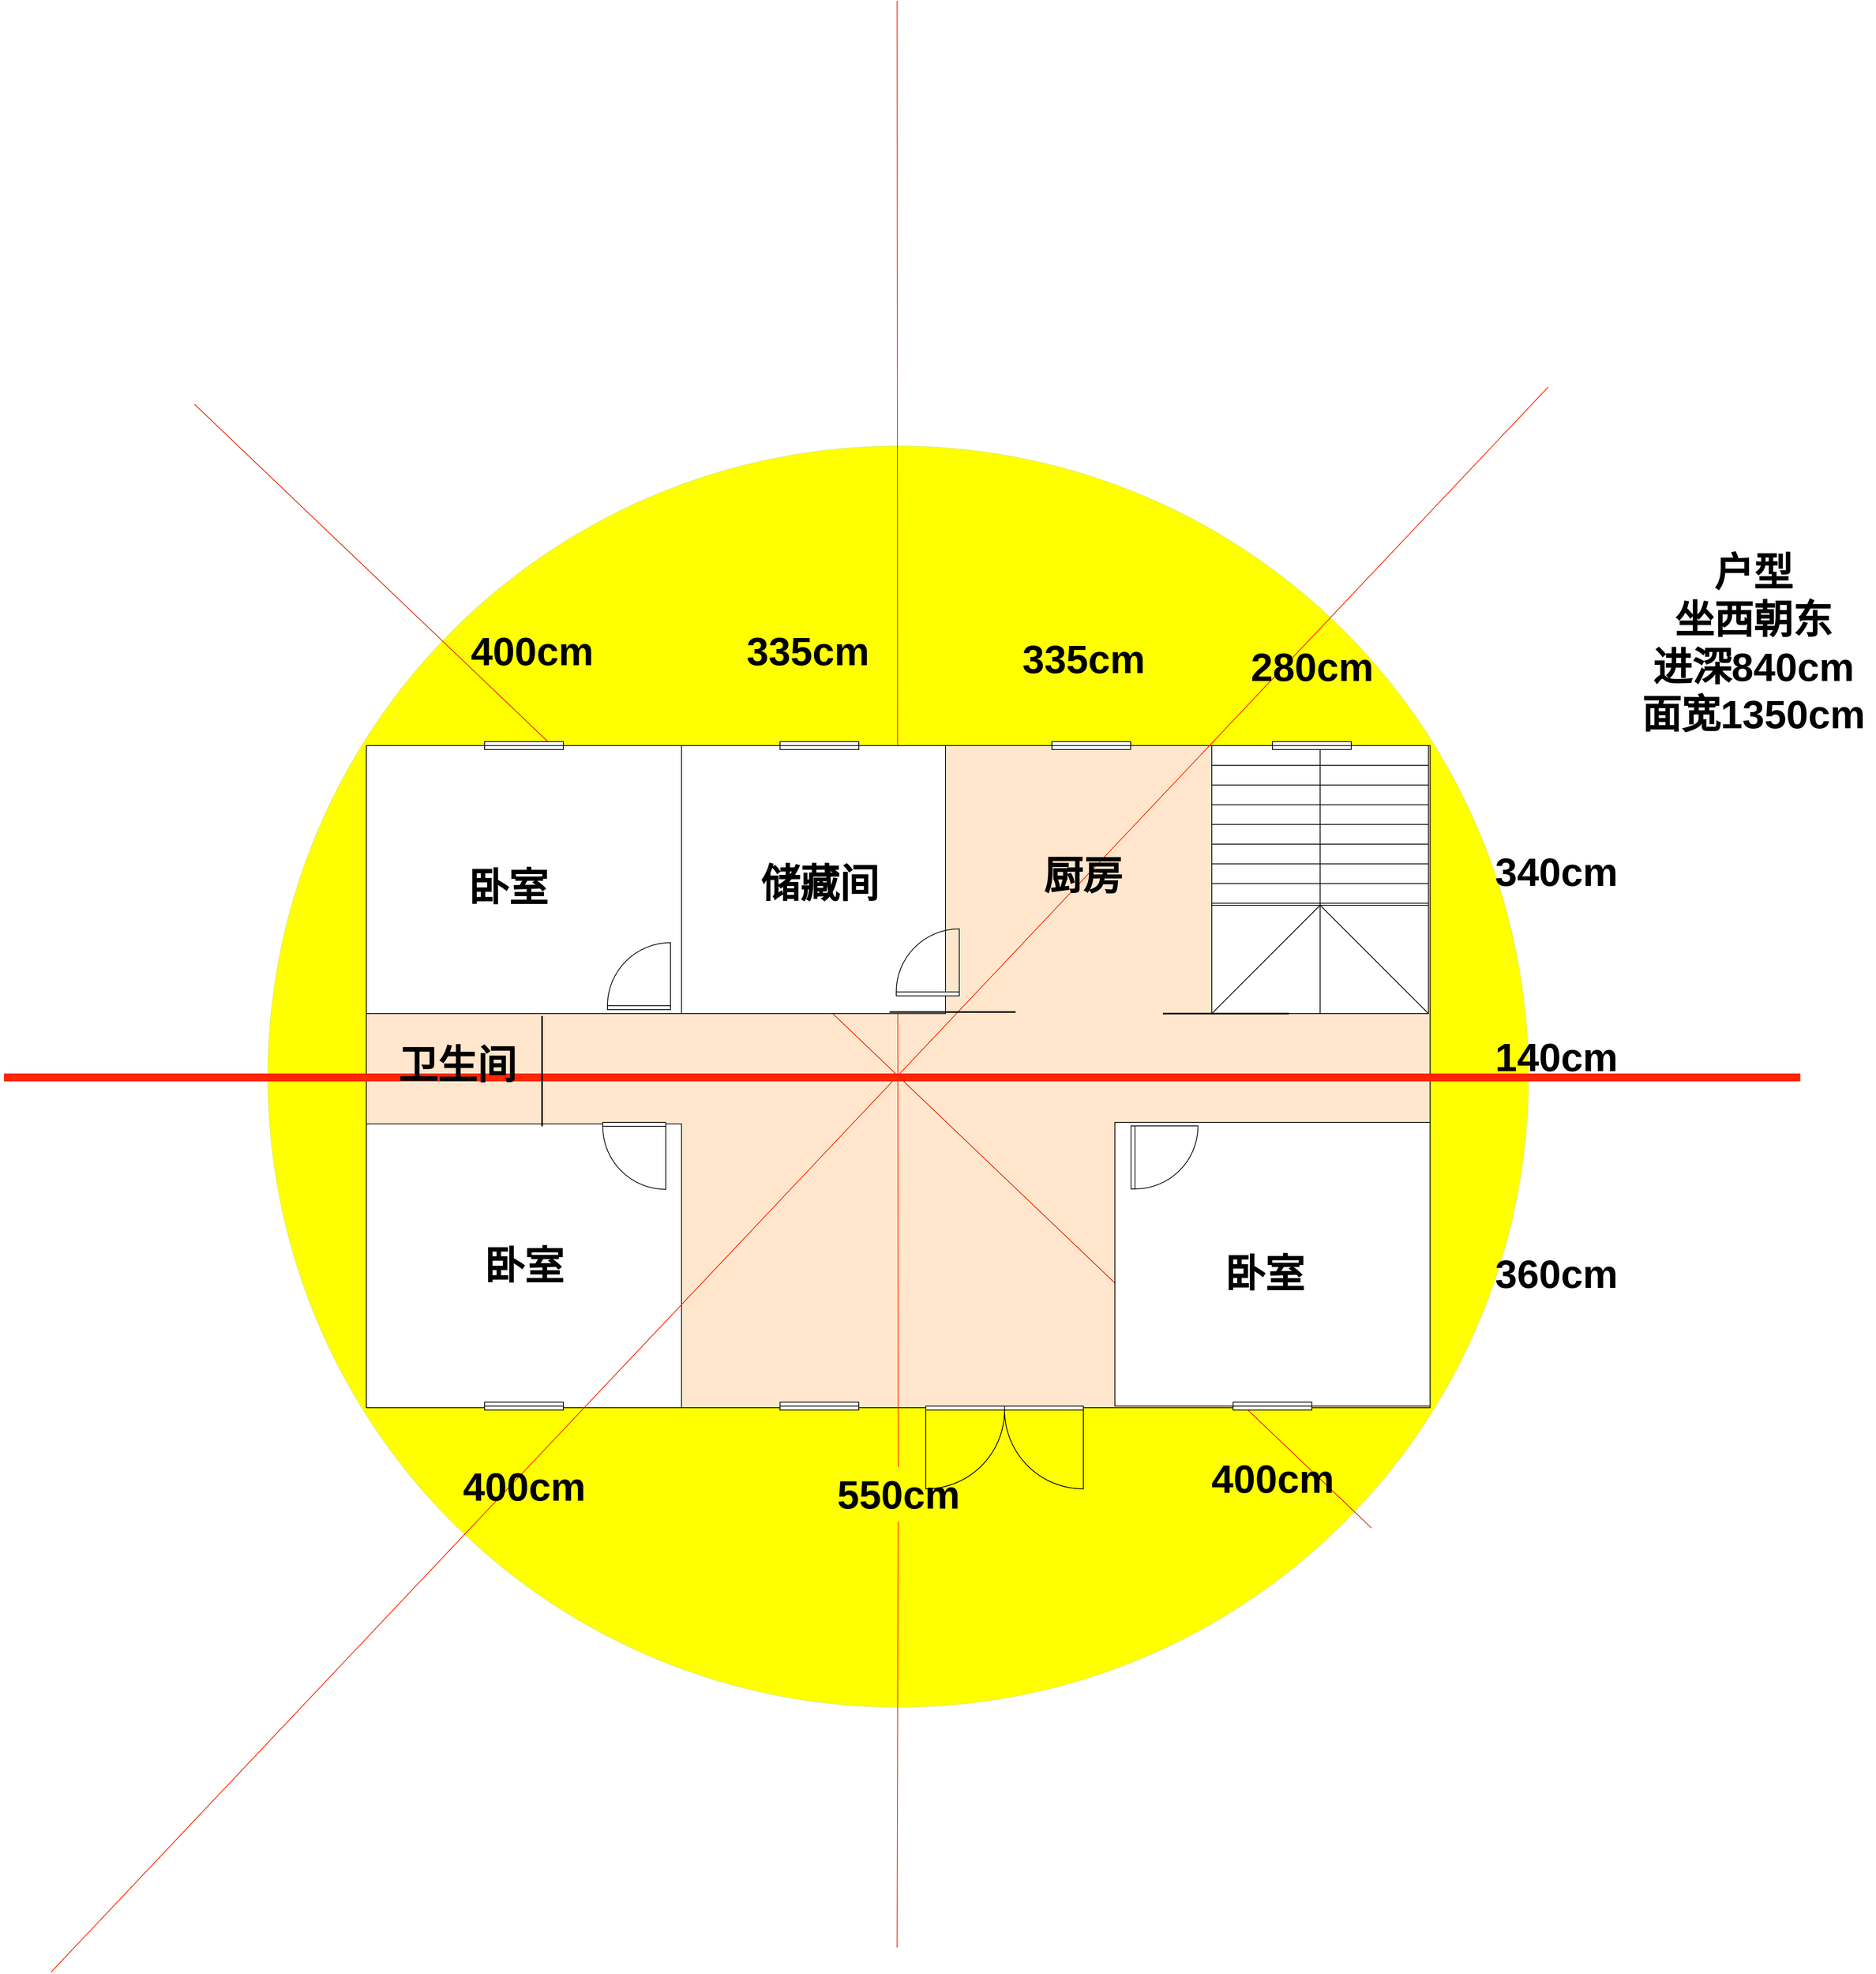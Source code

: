 <mxfile version="24.8.3">
  <diagram name="第 1 页" id="rRV2_K48XbHWqrwOQ_bq">
    <mxGraphModel dx="5074" dy="3449" grid="1" gridSize="10" guides="1" tooltips="1" connect="1" arrows="1" fold="1" page="1" pageScale="1" pageWidth="827" pageHeight="1169" math="0" shadow="0">
      <root>
        <mxCell id="0" />
        <mxCell id="1" parent="0" />
        <mxCell id="aK7ZwNuKHE2qTVM68YFq-1" value="" style="ellipse;whiteSpace=wrap;html=1;aspect=fixed;strokeColor=#e4ef65;fillColor=#FFFF00;" parent="1" vertex="1">
          <mxGeometry x="-765" y="-5" width="1600" height="1600" as="geometry" />
        </mxCell>
        <mxCell id="aK7ZwNuKHE2qTVM68YFq-2" value="" style="rounded=0;whiteSpace=wrap;html=1;fillColor=#ffe6cc;strokeColor=#000000;" parent="1" vertex="1">
          <mxGeometry x="-640" y="375" width="1350" height="840" as="geometry" />
        </mxCell>
        <mxCell id="aK7ZwNuKHE2qTVM68YFq-3" value="" style="endArrow=none;html=1;rounded=0;strokeColor=#ff2600;" parent="1" source="aK7ZwNuKHE2qTVM68YFq-55" edge="1">
          <mxGeometry width="50" height="50" relative="1" as="geometry">
            <mxPoint x="33.57" y="1900" as="sourcePoint" />
            <mxPoint x="33.57" y="-570" as="targetPoint" />
          </mxGeometry>
        </mxCell>
        <mxCell id="aK7ZwNuKHE2qTVM68YFq-5" value="" style="line;strokeWidth=10;html=1;fillColor=#0433ff;strokeColor=#ff2600;" parent="1" vertex="1">
          <mxGeometry x="-1100" y="791" width="2280" height="10" as="geometry" />
        </mxCell>
        <mxCell id="aK7ZwNuKHE2qTVM68YFq-11" value="" style="endArrow=none;html=1;rounded=0;exitX=1;exitY=1;exitDx=0;exitDy=0;strokeColor=#e32400;" parent="1" edge="1">
          <mxGeometry width="50" height="50" relative="1" as="geometry">
            <mxPoint x="635.685" y="1367.685" as="sourcePoint" />
            <mxPoint x="-858" y="-58" as="targetPoint" />
          </mxGeometry>
        </mxCell>
        <mxCell id="aK7ZwNuKHE2qTVM68YFq-24" value="" style="rounded=0;whiteSpace=wrap;html=1;" parent="1" vertex="1">
          <mxGeometry x="-640" y="855" width="400" height="360" as="geometry" />
        </mxCell>
        <mxCell id="aK7ZwNuKHE2qTVM68YFq-25" value="" style="rounded=0;whiteSpace=wrap;html=1;" parent="1" vertex="1">
          <mxGeometry x="310" y="853" width="400" height="360" as="geometry" />
        </mxCell>
        <mxCell id="aK7ZwNuKHE2qTVM68YFq-26" value="" style="rounded=0;whiteSpace=wrap;html=1;" parent="1" vertex="1">
          <mxGeometry x="-640" y="375" width="400" height="340" as="geometry" />
        </mxCell>
        <mxCell id="aK7ZwNuKHE2qTVM68YFq-27" value="" style="rounded=0;whiteSpace=wrap;html=1;" parent="1" vertex="1">
          <mxGeometry x="-240" y="375" width="335" height="340" as="geometry" />
        </mxCell>
        <mxCell id="aK7ZwNuKHE2qTVM68YFq-28" value="" style="verticalLabelPosition=bottom;html=1;verticalAlign=top;align=center;shape=mxgraph.floorplan.stairsRest;direction=south;" parent="1" vertex="1">
          <mxGeometry x="433" y="375" width="275" height="340" as="geometry" />
        </mxCell>
        <mxCell id="aK7ZwNuKHE2qTVM68YFq-29" value="" style="endArrow=none;html=1;rounded=0;strokeColor=#ff2600;" parent="1" edge="1">
          <mxGeometry width="50" height="50" relative="1" as="geometry">
            <mxPoint x="-1040" y="1931" as="sourcePoint" />
            <mxPoint x="860" y="-80" as="targetPoint" />
          </mxGeometry>
        </mxCell>
        <mxCell id="aK7ZwNuKHE2qTVM68YFq-30" value="" style="line;strokeWidth=2;html=1;" parent="1" vertex="1">
          <mxGeometry x="24" y="708" width="160" height="10" as="geometry" />
        </mxCell>
        <mxCell id="aK7ZwNuKHE2qTVM68YFq-31" value="" style="line;strokeWidth=2;html=1;" parent="1" vertex="1">
          <mxGeometry x="371" y="710" width="160" height="10" as="geometry" />
        </mxCell>
        <mxCell id="aK7ZwNuKHE2qTVM68YFq-32" value="" style="verticalLabelPosition=bottom;html=1;verticalAlign=top;align=center;shape=mxgraph.floorplan.doorRight;aspect=fixed;" parent="1" vertex="1">
          <mxGeometry x="-340" y="853" width="80" height="85" as="geometry" />
        </mxCell>
        <mxCell id="aK7ZwNuKHE2qTVM68YFq-33" value="" style="verticalLabelPosition=bottom;html=1;verticalAlign=top;align=center;shape=mxgraph.floorplan.doorRight;aspect=fixed;direction=north;" parent="1" vertex="1">
          <mxGeometry x="330.5" y="857.5" width="85" height="80" as="geometry" />
        </mxCell>
        <mxCell id="aK7ZwNuKHE2qTVM68YFq-34" value="" style="verticalLabelPosition=bottom;html=1;verticalAlign=top;align=center;shape=mxgraph.floorplan.doorLeft;aspect=fixed;direction=west;" parent="1" vertex="1">
          <mxGeometry x="-334" y="625" width="80" height="85" as="geometry" />
        </mxCell>
        <mxCell id="aK7ZwNuKHE2qTVM68YFq-35" value="" style="verticalLabelPosition=bottom;html=1;verticalAlign=top;align=center;shape=mxgraph.floorplan.doorLeft;aspect=fixed;direction=west;" parent="1" vertex="1">
          <mxGeometry x="32.5" y="607.5" width="80" height="85" as="geometry" />
        </mxCell>
        <mxCell id="aK7ZwNuKHE2qTVM68YFq-36" value="" style="verticalLabelPosition=bottom;html=1;verticalAlign=top;align=center;shape=mxgraph.floorplan.doorDouble;aspect=fixed;" parent="1" vertex="1">
          <mxGeometry x="70" y="1213" width="200" height="106.25" as="geometry" />
        </mxCell>
        <mxCell id="aK7ZwNuKHE2qTVM68YFq-37" value="" style="verticalLabelPosition=bottom;html=1;verticalAlign=top;align=center;shape=mxgraph.floorplan.window;" parent="1" vertex="1">
          <mxGeometry x="-490" y="370" width="100" height="10" as="geometry" />
        </mxCell>
        <mxCell id="aK7ZwNuKHE2qTVM68YFq-38" value="" style="verticalLabelPosition=bottom;html=1;verticalAlign=top;align=center;shape=mxgraph.floorplan.window;" parent="1" vertex="1">
          <mxGeometry x="-490" y="1208" width="100" height="10" as="geometry" />
        </mxCell>
        <mxCell id="aK7ZwNuKHE2qTVM68YFq-39" value="" style="verticalLabelPosition=bottom;html=1;verticalAlign=top;align=center;shape=mxgraph.floorplan.window;" parent="1" vertex="1">
          <mxGeometry x="-115" y="370" width="100" height="10" as="geometry" />
        </mxCell>
        <mxCell id="aK7ZwNuKHE2qTVM68YFq-40" value="" style="verticalLabelPosition=bottom;html=1;verticalAlign=top;align=center;shape=mxgraph.floorplan.window;" parent="1" vertex="1">
          <mxGeometry x="230" y="370" width="100" height="10" as="geometry" />
        </mxCell>
        <mxCell id="aK7ZwNuKHE2qTVM68YFq-41" value="" style="verticalLabelPosition=bottom;html=1;verticalAlign=top;align=center;shape=mxgraph.floorplan.window;" parent="1" vertex="1">
          <mxGeometry x="510" y="370" width="100" height="10" as="geometry" />
        </mxCell>
        <mxCell id="aK7ZwNuKHE2qTVM68YFq-42" value="" style="verticalLabelPosition=bottom;html=1;verticalAlign=top;align=center;shape=mxgraph.floorplan.window;" parent="1" vertex="1">
          <mxGeometry x="460" y="1208" width="100" height="10" as="geometry" />
        </mxCell>
        <mxCell id="aK7ZwNuKHE2qTVM68YFq-43" value="" style="verticalLabelPosition=bottom;html=1;verticalAlign=top;align=center;shape=mxgraph.floorplan.window;" parent="1" vertex="1">
          <mxGeometry x="-115" y="1208" width="100" height="10" as="geometry" />
        </mxCell>
        <mxCell id="aK7ZwNuKHE2qTVM68YFq-44" value="" style="line;strokeWidth=2;direction=south;html=1;" parent="1" vertex="1">
          <mxGeometry x="-427" y="718" width="20" height="140" as="geometry" />
        </mxCell>
        <mxCell id="aK7ZwNuKHE2qTVM68YFq-45" value="&lt;div&gt;&lt;b style=&quot;font-size: 50px;&quot;&gt;户型&lt;/b&gt;&lt;span style=&quot;font-size: 50px;&quot;&gt;&lt;b&gt;&lt;br&gt;&lt;/b&gt;&lt;/span&gt;&lt;/div&gt;&lt;div&gt;&lt;span style=&quot;font-size: 50px;&quot;&gt;&lt;b&gt;坐西朝东&lt;/b&gt;&lt;/span&gt;&lt;/div&gt;&lt;span style=&quot;font-size: 50px;&quot;&gt;&lt;b&gt;进深840cm&lt;/b&gt;&lt;/span&gt;&lt;div&gt;&lt;span style=&quot;font-size: 50px;&quot;&gt;&lt;b&gt;面宽1350cm&lt;/b&gt;&lt;/span&gt;&lt;/div&gt;" style="text;html=1;align=center;verticalAlign=middle;resizable=0;points=[];autosize=1;strokeColor=none;fillColor=none;" parent="1" vertex="1">
          <mxGeometry x="965" y="120" width="310" height="250" as="geometry" />
        </mxCell>
        <mxCell id="aK7ZwNuKHE2qTVM68YFq-46" value="&lt;div&gt;&lt;span style=&quot;font-size: 50px;&quot;&gt;&lt;b&gt;340cm&lt;/b&gt;&lt;/span&gt;&lt;/div&gt;" style="text;html=1;align=center;verticalAlign=middle;resizable=0;points=[];autosize=1;strokeColor=none;fillColor=none;" parent="1" vertex="1">
          <mxGeometry x="780" y="500" width="180" height="70" as="geometry" />
        </mxCell>
        <mxCell id="aK7ZwNuKHE2qTVM68YFq-47" value="&lt;div&gt;&lt;span style=&quot;font-size: 50px;&quot;&gt;&lt;b&gt;140cm&lt;/b&gt;&lt;/span&gt;&lt;/div&gt;" style="text;html=1;align=center;verticalAlign=middle;resizable=0;points=[];autosize=1;strokeColor=none;fillColor=none;" parent="1" vertex="1">
          <mxGeometry x="780" y="735" width="180" height="70" as="geometry" />
        </mxCell>
        <mxCell id="aK7ZwNuKHE2qTVM68YFq-48" value="&lt;div&gt;&lt;span style=&quot;font-size: 50px;&quot;&gt;&lt;b&gt;360cm&lt;/b&gt;&lt;/span&gt;&lt;/div&gt;" style="text;html=1;align=center;verticalAlign=middle;resizable=0;points=[];autosize=1;strokeColor=none;fillColor=none;" parent="1" vertex="1">
          <mxGeometry x="780" y="1010" width="180" height="70" as="geometry" />
        </mxCell>
        <mxCell id="aK7ZwNuKHE2qTVM68YFq-49" value="&lt;div&gt;&lt;span style=&quot;font-size: 50px;&quot;&gt;&lt;b&gt;400cm&lt;/b&gt;&lt;/span&gt;&lt;/div&gt;" style="text;html=1;align=center;verticalAlign=middle;resizable=0;points=[];autosize=1;strokeColor=none;fillColor=none;" parent="1" vertex="1">
          <mxGeometry x="420" y="1270" width="180" height="70" as="geometry" />
        </mxCell>
        <mxCell id="aK7ZwNuKHE2qTVM68YFq-50" value="&lt;div&gt;&lt;span style=&quot;font-size: 50px;&quot;&gt;&lt;b&gt;400cm&lt;/b&gt;&lt;/span&gt;&lt;/div&gt;" style="text;html=1;align=center;verticalAlign=middle;resizable=0;points=[];autosize=1;strokeColor=none;fillColor=none;" parent="1" vertex="1">
          <mxGeometry x="-530" y="1280" width="180" height="70" as="geometry" />
        </mxCell>
        <mxCell id="aK7ZwNuKHE2qTVM68YFq-51" value="&lt;div&gt;&lt;span style=&quot;font-size: 50px;&quot;&gt;&lt;b&gt;400cm&lt;/b&gt;&lt;/span&gt;&lt;/div&gt;" style="text;html=1;align=center;verticalAlign=middle;resizable=0;points=[];autosize=1;strokeColor=none;fillColor=none;" parent="1" vertex="1">
          <mxGeometry x="-520" y="220" width="180" height="70" as="geometry" />
        </mxCell>
        <mxCell id="aK7ZwNuKHE2qTVM68YFq-52" value="&lt;div&gt;&lt;span style=&quot;font-size: 50px;&quot;&gt;&lt;b&gt;335cm&lt;/b&gt;&lt;/span&gt;&lt;/div&gt;" style="text;html=1;align=center;verticalAlign=middle;resizable=0;points=[];autosize=1;strokeColor=none;fillColor=none;" parent="1" vertex="1">
          <mxGeometry x="-170" y="220" width="180" height="70" as="geometry" />
        </mxCell>
        <mxCell id="aK7ZwNuKHE2qTVM68YFq-53" value="&lt;div&gt;&lt;span style=&quot;font-size: 50px;&quot;&gt;&lt;b&gt;335cm&lt;/b&gt;&lt;/span&gt;&lt;/div&gt;" style="text;html=1;align=center;verticalAlign=middle;resizable=0;points=[];autosize=1;strokeColor=none;fillColor=none;" parent="1" vertex="1">
          <mxGeometry x="180" y="230" width="180" height="70" as="geometry" />
        </mxCell>
        <mxCell id="aK7ZwNuKHE2qTVM68YFq-54" value="&lt;div&gt;&lt;span style=&quot;font-size: 50px;&quot;&gt;&lt;b&gt;280cm&lt;/b&gt;&lt;/span&gt;&lt;/div&gt;" style="text;html=1;align=center;verticalAlign=middle;resizable=0;points=[];autosize=1;strokeColor=none;fillColor=none;" parent="1" vertex="1">
          <mxGeometry x="470" y="240" width="180" height="70" as="geometry" />
        </mxCell>
        <mxCell id="aK7ZwNuKHE2qTVM68YFq-56" value="" style="endArrow=none;html=1;rounded=0;strokeColor=#ff2600;" parent="1" target="aK7ZwNuKHE2qTVM68YFq-55" edge="1">
          <mxGeometry width="50" height="50" relative="1" as="geometry">
            <mxPoint x="33.57" y="1900" as="sourcePoint" />
            <mxPoint x="33.57" y="-570" as="targetPoint" />
          </mxGeometry>
        </mxCell>
        <mxCell id="aK7ZwNuKHE2qTVM68YFq-55" value="&lt;div&gt;&lt;span style=&quot;font-size: 50px;&quot;&gt;&lt;b&gt;550cm&lt;/b&gt;&lt;/span&gt;&lt;/div&gt;" style="text;html=1;align=center;verticalAlign=middle;resizable=0;points=[];autosize=1;strokeColor=none;fillColor=none;" parent="1" vertex="1">
          <mxGeometry x="-55" y="1290" width="180" height="70" as="geometry" />
        </mxCell>
        <mxCell id="aK7ZwNuKHE2qTVM68YFq-57" value="&lt;span style=&quot;font-size: 50px;&quot;&gt;&lt;b&gt;卧室&lt;/b&gt;&lt;/span&gt;" style="text;html=1;align=center;verticalAlign=middle;resizable=0;points=[];autosize=1;strokeColor=none;fillColor=none;" parent="1" vertex="1">
          <mxGeometry x="440" y="1010" width="120" height="70" as="geometry" />
        </mxCell>
        <mxCell id="aK7ZwNuKHE2qTVM68YFq-58" value="&lt;span style=&quot;font-size: 50px;&quot;&gt;&lt;b&gt;卧室&lt;/b&gt;&lt;/span&gt;" style="text;html=1;align=center;verticalAlign=middle;resizable=0;points=[];autosize=1;strokeColor=none;fillColor=none;" parent="1" vertex="1">
          <mxGeometry x="-500" y="1000" width="120" height="70" as="geometry" />
        </mxCell>
        <mxCell id="aK7ZwNuKHE2qTVM68YFq-59" value="&lt;span style=&quot;font-size: 50px;&quot;&gt;&lt;b&gt;卧室&lt;/b&gt;&lt;/span&gt;" style="text;html=1;align=center;verticalAlign=middle;resizable=0;points=[];autosize=1;strokeColor=none;fillColor=none;" parent="1" vertex="1">
          <mxGeometry x="-520" y="520" width="120" height="70" as="geometry" />
        </mxCell>
        <mxCell id="aK7ZwNuKHE2qTVM68YFq-60" value="&lt;span style=&quot;font-size: 50px;&quot;&gt;&lt;b&gt;储藏间&lt;/b&gt;&lt;/span&gt;" style="text;html=1;align=center;verticalAlign=middle;resizable=0;points=[];autosize=1;strokeColor=none;fillColor=none;" parent="1" vertex="1">
          <mxGeometry x="-150" y="515" width="170" height="70" as="geometry" />
        </mxCell>
        <mxCell id="aK7ZwNuKHE2qTVM68YFq-61" value="&lt;span style=&quot;font-size: 50px;&quot;&gt;&lt;b&gt;卫生间&lt;/b&gt;&lt;/span&gt;" style="text;html=1;align=center;verticalAlign=middle;resizable=0;points=[];autosize=1;strokeColor=none;fillColor=none;" parent="1" vertex="1">
          <mxGeometry x="-610" y="745" width="170" height="70" as="geometry" />
        </mxCell>
        <mxCell id="aK7ZwNuKHE2qTVM68YFq-62" value="&lt;span style=&quot;font-size: 50px;&quot;&gt;&lt;b&gt;厨房&lt;/b&gt;&lt;/span&gt;" style="text;html=1;align=center;verticalAlign=middle;resizable=0;points=[];autosize=1;strokeColor=none;fillColor=none;" parent="1" vertex="1">
          <mxGeometry x="209" y="505" width="120" height="70" as="geometry" />
        </mxCell>
      </root>
    </mxGraphModel>
  </diagram>
</mxfile>
